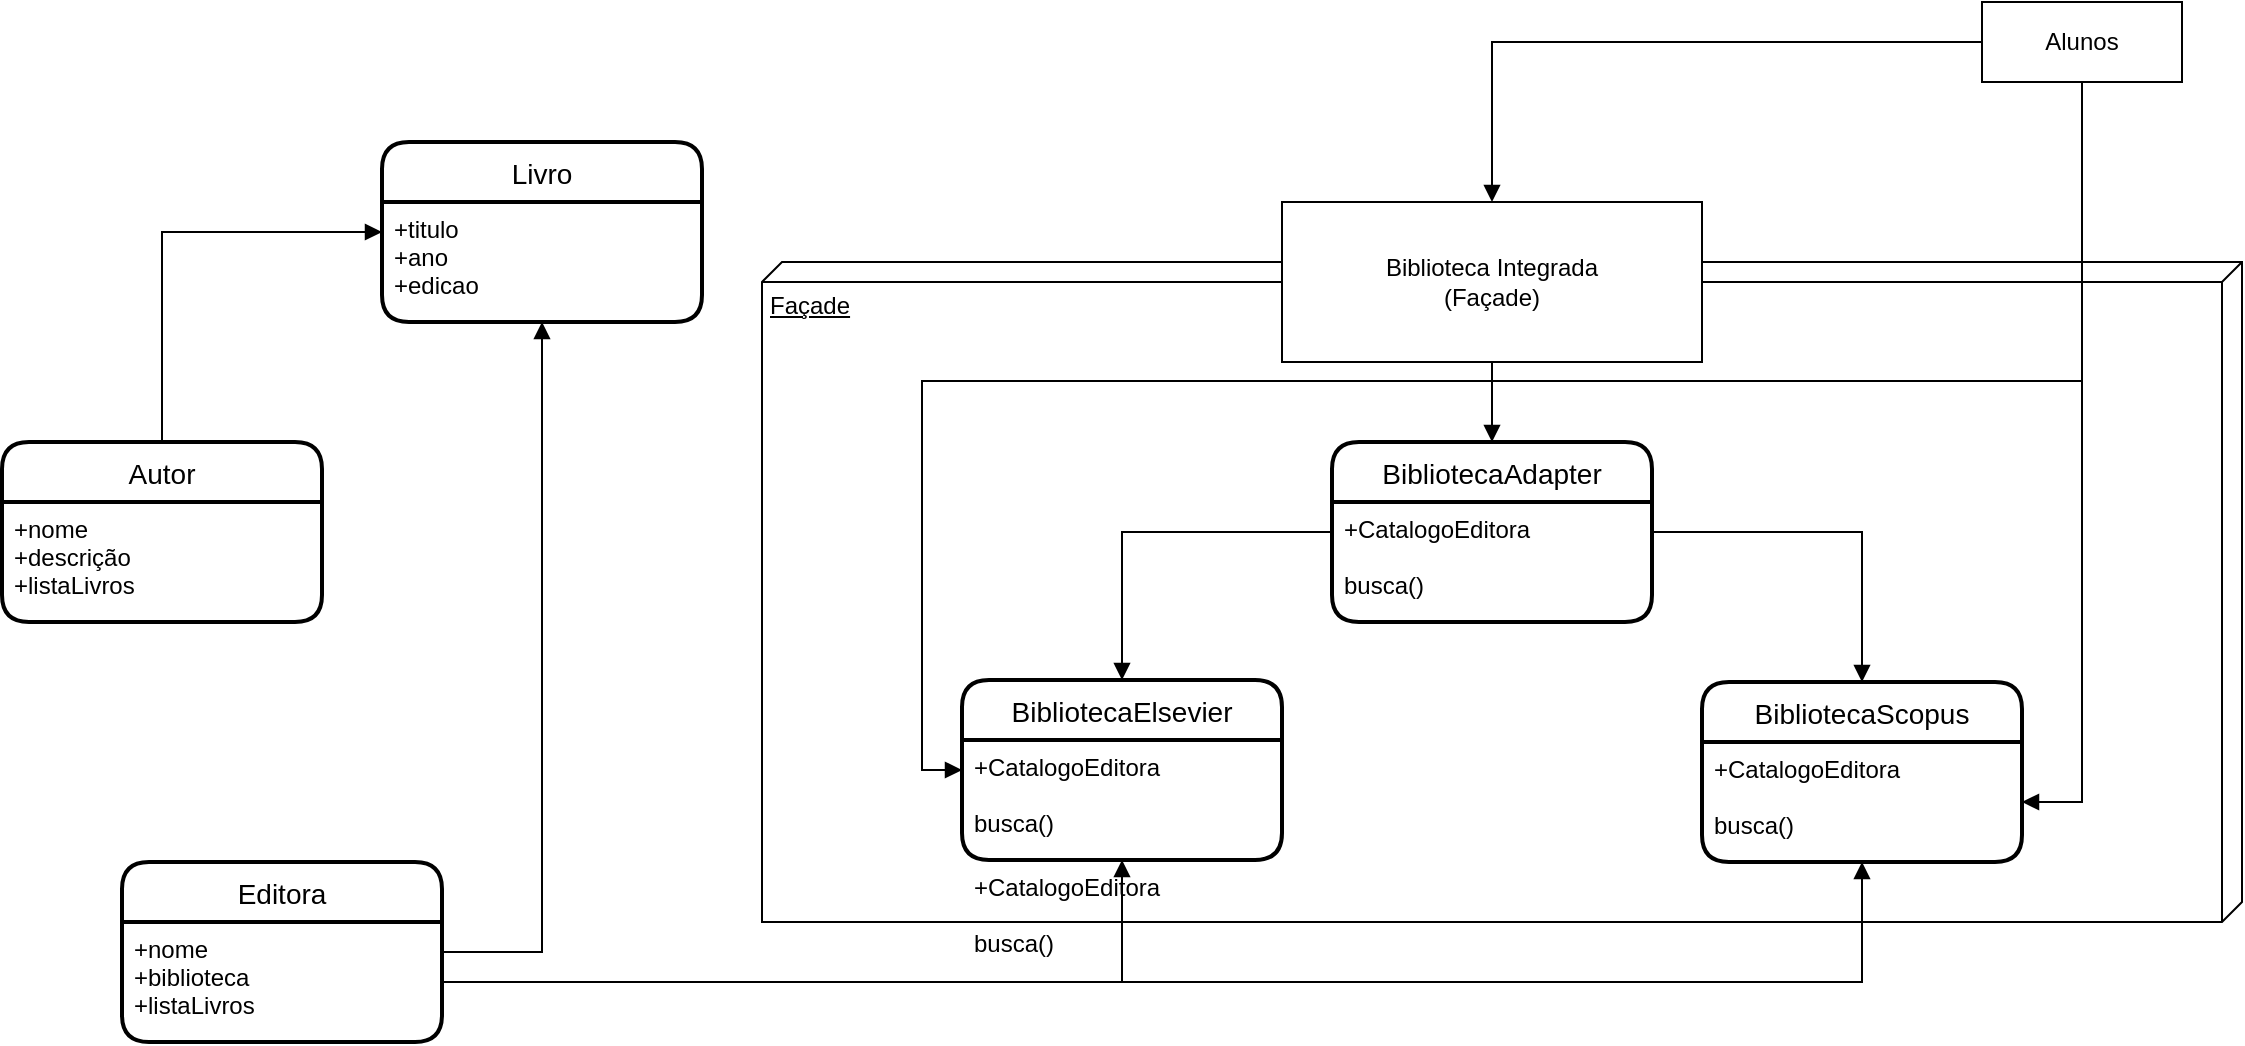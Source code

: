 <mxfile version="14.5.0" type="github">
  <diagram id="OGzkJY1CpYmI1sVy4oH0" name="Page-1">
    <mxGraphModel dx="462" dy="761" grid="1" gridSize="10" guides="1" tooltips="1" connect="1" arrows="1" fold="1" page="1" pageScale="1" pageWidth="1169" pageHeight="827" math="0" shadow="0">
      <root>
        <mxCell id="0" />
        <mxCell id="1" parent="0" />
        <mxCell id="1pvSGL2l16jhguRGqcps-11" value="Façade" style="verticalAlign=top;align=left;spacingTop=8;spacingLeft=2;spacingRight=12;shape=cube;size=10;direction=south;fontStyle=4;html=1;" vertex="1" parent="1">
          <mxGeometry x="390" y="160" width="740" height="330" as="geometry" />
        </mxCell>
        <mxCell id="1pvSGL2l16jhguRGqcps-1" value="Livro" style="swimlane;childLayout=stackLayout;horizontal=1;startSize=30;horizontalStack=0;rounded=1;fontSize=14;fontStyle=0;strokeWidth=2;resizeParent=0;resizeLast=1;shadow=0;dashed=0;align=center;" vertex="1" parent="1">
          <mxGeometry x="200" y="100" width="160" height="90" as="geometry" />
        </mxCell>
        <mxCell id="1pvSGL2l16jhguRGqcps-2" value="+titulo&#xa;+ano&#xa;+edicao" style="align=left;strokeColor=none;fillColor=none;spacingLeft=4;fontSize=12;verticalAlign=top;resizable=0;rotatable=0;part=1;" vertex="1" parent="1pvSGL2l16jhguRGqcps-1">
          <mxGeometry y="30" width="160" height="60" as="geometry" />
        </mxCell>
        <mxCell id="1pvSGL2l16jhguRGqcps-5" style="edgeStyle=orthogonalEdgeStyle;rounded=0;orthogonalLoop=1;jettySize=auto;html=1;exitX=0.5;exitY=0;exitDx=0;exitDy=0;entryX=0;entryY=0.25;entryDx=0;entryDy=0;startArrow=none;startFill=0;endArrow=block;endFill=1;" edge="1" parent="1" source="1pvSGL2l16jhguRGqcps-3" target="1pvSGL2l16jhguRGqcps-2">
          <mxGeometry relative="1" as="geometry" />
        </mxCell>
        <mxCell id="1pvSGL2l16jhguRGqcps-3" value="Autor" style="swimlane;childLayout=stackLayout;horizontal=1;startSize=30;horizontalStack=0;rounded=1;fontSize=14;fontStyle=0;strokeWidth=2;resizeParent=0;resizeLast=1;shadow=0;dashed=0;align=center;" vertex="1" parent="1">
          <mxGeometry x="10" y="250" width="160" height="90" as="geometry" />
        </mxCell>
        <mxCell id="1pvSGL2l16jhguRGqcps-4" value="+nome&#xa;+descrição&#xa;+listaLivros" style="align=left;strokeColor=none;fillColor=none;spacingLeft=4;fontSize=12;verticalAlign=top;resizable=0;rotatable=0;part=1;" vertex="1" parent="1pvSGL2l16jhguRGqcps-3">
          <mxGeometry y="30" width="160" height="60" as="geometry" />
        </mxCell>
        <mxCell id="1pvSGL2l16jhguRGqcps-9" style="edgeStyle=orthogonalEdgeStyle;rounded=0;orthogonalLoop=1;jettySize=auto;html=1;exitX=1;exitY=0.25;exitDx=0;exitDy=0;entryX=0.5;entryY=1;entryDx=0;entryDy=0;startArrow=none;startFill=0;endArrow=block;endFill=1;" edge="1" parent="1" source="1pvSGL2l16jhguRGqcps-8" target="1pvSGL2l16jhguRGqcps-2">
          <mxGeometry relative="1" as="geometry">
            <Array as="points">
              <mxPoint x="280" y="505" />
            </Array>
          </mxGeometry>
        </mxCell>
        <mxCell id="1pvSGL2l16jhguRGqcps-7" value="Editora" style="swimlane;childLayout=stackLayout;horizontal=1;startSize=30;horizontalStack=0;rounded=1;fontSize=14;fontStyle=0;strokeWidth=2;resizeParent=0;resizeLast=1;shadow=0;dashed=0;align=center;" vertex="1" parent="1">
          <mxGeometry x="70" y="460" width="160" height="90" as="geometry" />
        </mxCell>
        <mxCell id="1pvSGL2l16jhguRGqcps-8" value="+nome&#xa;+biblioteca&#xa;+listaLivros" style="align=left;strokeColor=none;fillColor=none;spacingLeft=4;fontSize=12;verticalAlign=top;resizable=0;rotatable=0;part=1;" vertex="1" parent="1pvSGL2l16jhguRGqcps-7">
          <mxGeometry y="30" width="160" height="60" as="geometry" />
        </mxCell>
        <mxCell id="1pvSGL2l16jhguRGqcps-16" style="edgeStyle=orthogonalEdgeStyle;rounded=0;orthogonalLoop=1;jettySize=auto;html=1;exitX=0.5;exitY=1;exitDx=0;exitDy=0;startArrow=none;startFill=0;endArrow=block;endFill=1;" edge="1" parent="1" source="1pvSGL2l16jhguRGqcps-10" target="1pvSGL2l16jhguRGqcps-14">
          <mxGeometry relative="1" as="geometry" />
        </mxCell>
        <mxCell id="1pvSGL2l16jhguRGqcps-10" value="Biblioteca Integrada&lt;br&gt;(Façade)" style="whiteSpace=wrap;html=1;align=center;" vertex="1" parent="1">
          <mxGeometry x="650" y="130" width="210" height="80" as="geometry" />
        </mxCell>
        <mxCell id="1pvSGL2l16jhguRGqcps-13" style="edgeStyle=orthogonalEdgeStyle;rounded=0;orthogonalLoop=1;jettySize=auto;html=1;exitX=0;exitY=0.5;exitDx=0;exitDy=0;startArrow=none;startFill=0;endArrow=block;endFill=1;" edge="1" parent="1" source="1pvSGL2l16jhguRGqcps-12" target="1pvSGL2l16jhguRGqcps-10">
          <mxGeometry relative="1" as="geometry" />
        </mxCell>
        <mxCell id="1pvSGL2l16jhguRGqcps-25" style="edgeStyle=orthogonalEdgeStyle;rounded=0;orthogonalLoop=1;jettySize=auto;html=1;exitX=0.5;exitY=1;exitDx=0;exitDy=0;entryX=1;entryY=0.5;entryDx=0;entryDy=0;startArrow=none;startFill=0;endArrow=block;endFill=1;" edge="1" parent="1" source="1pvSGL2l16jhguRGqcps-12" target="1pvSGL2l16jhguRGqcps-20">
          <mxGeometry relative="1" as="geometry" />
        </mxCell>
        <mxCell id="1pvSGL2l16jhguRGqcps-27" style="edgeStyle=orthogonalEdgeStyle;rounded=0;orthogonalLoop=1;jettySize=auto;html=1;exitX=0.5;exitY=1;exitDx=0;exitDy=0;entryX=0;entryY=0.5;entryDx=0;entryDy=0;startArrow=none;startFill=0;endArrow=block;endFill=1;" edge="1" parent="1" source="1pvSGL2l16jhguRGqcps-12" target="1pvSGL2l16jhguRGqcps-17">
          <mxGeometry relative="1" as="geometry" />
        </mxCell>
        <mxCell id="1pvSGL2l16jhguRGqcps-12" value="Alunos" style="whiteSpace=wrap;html=1;align=center;" vertex="1" parent="1">
          <mxGeometry x="1000" y="30" width="100" height="40" as="geometry" />
        </mxCell>
        <mxCell id="1pvSGL2l16jhguRGqcps-14" value="BibliotecaAdapter" style="swimlane;childLayout=stackLayout;horizontal=1;startSize=30;horizontalStack=0;rounded=1;fontSize=14;fontStyle=0;strokeWidth=2;resizeParent=0;resizeLast=1;shadow=0;dashed=0;align=center;" vertex="1" parent="1">
          <mxGeometry x="675" y="250" width="160" height="90" as="geometry" />
        </mxCell>
        <mxCell id="1pvSGL2l16jhguRGqcps-15" value="+CatalogoEditora&#xa;&#xa;busca()" style="align=left;strokeColor=none;fillColor=none;spacingLeft=4;fontSize=12;verticalAlign=top;resizable=0;rotatable=0;part=1;" vertex="1" parent="1pvSGL2l16jhguRGqcps-14">
          <mxGeometry y="30" width="160" height="60" as="geometry" />
        </mxCell>
        <mxCell id="1pvSGL2l16jhguRGqcps-17" value="BibliotecaElsevier" style="swimlane;childLayout=stackLayout;horizontal=1;startSize=30;horizontalStack=0;rounded=1;fontSize=14;fontStyle=0;strokeWidth=2;resizeParent=0;resizeLast=1;shadow=0;dashed=0;align=center;" vertex="1" parent="1">
          <mxGeometry x="490" y="369" width="160" height="90" as="geometry" />
        </mxCell>
        <mxCell id="1pvSGL2l16jhguRGqcps-18" value="+CatalogoEditora&#xa;&#xa;busca()" style="align=left;strokeColor=none;fillColor=none;spacingLeft=4;fontSize=12;verticalAlign=top;resizable=0;rotatable=0;part=1;" vertex="1" parent="1pvSGL2l16jhguRGqcps-17">
          <mxGeometry y="30" width="160" height="60" as="geometry" />
        </mxCell>
        <mxCell id="1pvSGL2l16jhguRGqcps-26" value="+CatalogoEditora&#xa;&#xa;busca()" style="align=left;strokeColor=none;fillColor=none;spacingLeft=4;fontSize=12;verticalAlign=top;resizable=0;rotatable=0;part=1;" vertex="1" parent="1pvSGL2l16jhguRGqcps-17">
          <mxGeometry y="90" width="160" as="geometry" />
        </mxCell>
        <mxCell id="1pvSGL2l16jhguRGqcps-19" value="BibliotecaScopus" style="swimlane;childLayout=stackLayout;horizontal=1;startSize=30;horizontalStack=0;rounded=1;fontSize=14;fontStyle=0;strokeWidth=2;resizeParent=0;resizeLast=1;shadow=0;dashed=0;align=center;" vertex="1" parent="1">
          <mxGeometry x="860" y="370" width="160" height="90" as="geometry" />
        </mxCell>
        <mxCell id="1pvSGL2l16jhguRGqcps-20" value="+CatalogoEditora&#xa;&#xa;busca()" style="align=left;strokeColor=none;fillColor=none;spacingLeft=4;fontSize=12;verticalAlign=top;resizable=0;rotatable=0;part=1;" vertex="1" parent="1pvSGL2l16jhguRGqcps-19">
          <mxGeometry y="30" width="160" height="60" as="geometry" />
        </mxCell>
        <mxCell id="1pvSGL2l16jhguRGqcps-21" style="edgeStyle=orthogonalEdgeStyle;rounded=0;orthogonalLoop=1;jettySize=auto;html=1;exitX=0;exitY=0.25;exitDx=0;exitDy=0;startArrow=none;startFill=0;endArrow=block;endFill=1;" edge="1" parent="1" source="1pvSGL2l16jhguRGqcps-15" target="1pvSGL2l16jhguRGqcps-17">
          <mxGeometry relative="1" as="geometry" />
        </mxCell>
        <mxCell id="1pvSGL2l16jhguRGqcps-22" style="edgeStyle=orthogonalEdgeStyle;rounded=0;orthogonalLoop=1;jettySize=auto;html=1;exitX=1;exitY=0.25;exitDx=0;exitDy=0;startArrow=none;startFill=0;endArrow=block;endFill=1;" edge="1" parent="1" source="1pvSGL2l16jhguRGqcps-15" target="1pvSGL2l16jhguRGqcps-19">
          <mxGeometry relative="1" as="geometry" />
        </mxCell>
        <mxCell id="1pvSGL2l16jhguRGqcps-23" style="edgeStyle=orthogonalEdgeStyle;rounded=0;orthogonalLoop=1;jettySize=auto;html=1;exitX=1;exitY=0.5;exitDx=0;exitDy=0;entryX=0.5;entryY=1;entryDx=0;entryDy=0;startArrow=none;startFill=0;endArrow=block;endFill=1;" edge="1" parent="1" source="1pvSGL2l16jhguRGqcps-8" target="1pvSGL2l16jhguRGqcps-18">
          <mxGeometry relative="1" as="geometry" />
        </mxCell>
        <mxCell id="1pvSGL2l16jhguRGqcps-24" style="edgeStyle=orthogonalEdgeStyle;rounded=0;orthogonalLoop=1;jettySize=auto;html=1;exitX=1;exitY=0.5;exitDx=0;exitDy=0;startArrow=none;startFill=0;endArrow=block;endFill=1;" edge="1" parent="1" source="1pvSGL2l16jhguRGqcps-8" target="1pvSGL2l16jhguRGqcps-20">
          <mxGeometry relative="1" as="geometry" />
        </mxCell>
      </root>
    </mxGraphModel>
  </diagram>
</mxfile>
